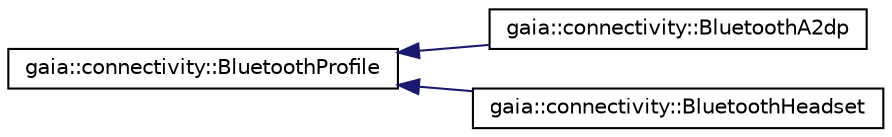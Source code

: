 digraph G
{
  edge [fontname="Helvetica",fontsize="10",labelfontname="Helvetica",labelfontsize="10"];
  node [fontname="Helvetica",fontsize="10",shape=record];
  rankdir=LR;
  Node1 [label="gaia::connectivity::BluetoothProfile",height=0.2,width=0.4,color="black", fillcolor="white", style="filled",URL="$d4/d26/classgaia_1_1connectivity_1_1_bluetooth_profile.html",tooltip="Each public profile implements this interface."];
  Node1 -> Node2 [dir=back,color="midnightblue",fontsize="10",style="solid",fontname="Helvetica"];
  Node2 [label="gaia::connectivity::BluetoothA2dp",height=0.2,width=0.4,color="black", fillcolor="white", style="filled",URL="$d9/de0/classgaia_1_1connectivity_1_1_bluetooth_a2dp.html",tooltip="This class provides the public APIs to control the Bluetooth A2DP profile."];
  Node1 -> Node3 [dir=back,color="midnightblue",fontsize="10",style="solid",fontname="Helvetica"];
  Node3 [label="gaia::connectivity::BluetoothHeadset",height=0.2,width=0.4,color="black", fillcolor="white", style="filled",URL="$df/d4e/classgaia_1_1connectivity_1_1_bluetooth_headset.html",tooltip="This class provides the public APIs to control the Bluetooth Headset profile."];
}
